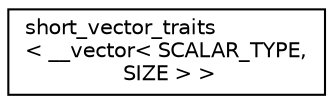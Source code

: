 digraph "Graphical Class Hierarchy"
{
  edge [fontname="Helvetica",fontsize="10",labelfontname="Helvetica",labelfontsize="10"];
  node [fontname="Helvetica",fontsize="10",shape=record];
  rankdir="LR";
  Node1 [label="short_vector_traits\l\< __vector\< SCALAR_TYPE,\l SIZE \> \>",height=0.2,width=0.4,color="black", fillcolor="white", style="filled",URL="$structshort__vector__traits_3_01____vector_3_01SCALAR__TYPE_00_01SIZE_01_4_01_4.html"];
}
